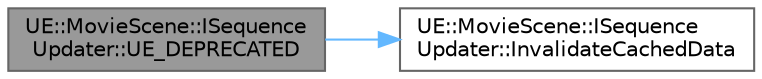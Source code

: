 digraph "UE::MovieScene::ISequenceUpdater::UE_DEPRECATED"
{
 // INTERACTIVE_SVG=YES
 // LATEX_PDF_SIZE
  bgcolor="transparent";
  edge [fontname=Helvetica,fontsize=10,labelfontname=Helvetica,labelfontsize=10];
  node [fontname=Helvetica,fontsize=10,shape=box,height=0.2,width=0.4];
  rankdir="LR";
  Node1 [id="Node000001",label="UE::MovieScene::ISequence\lUpdater::UE_DEPRECATED",height=0.2,width=0.4,color="gray40", fillcolor="grey60", style="filled", fontcolor="black",tooltip=" "];
  Node1 -> Node2 [id="edge1_Node000001_Node000002",color="steelblue1",style="solid",tooltip=" "];
  Node2 [id="Node000002",label="UE::MovieScene::ISequence\lUpdater::InvalidateCachedData",height=0.2,width=0.4,color="grey40", fillcolor="white", style="filled",URL="$d4/daf/structUE_1_1MovieScene_1_1ISequenceUpdater.html#af9f6fcdcef959912f93aff0f62bf42ad",tooltip="Invalidate any cached information that depends on the compiled sequence data due to the compiled data..."];
}
